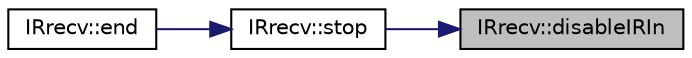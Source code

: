 digraph "IRrecv::disableIRIn"
{
 // LATEX_PDF_SIZE
  edge [fontname="Helvetica",fontsize="10",labelfontname="Helvetica",labelfontsize="10"];
  node [fontname="Helvetica",fontsize="10",shape=record];
  rankdir="RL";
  Node1 [label="IRrecv::disableIRIn",height=0.2,width=0.4,color="black", fillcolor="grey75", style="filled", fontcolor="black",tooltip=" "];
  Node1 -> Node2 [dir="back",color="midnightblue",fontsize="10",style="solid",fontname="Helvetica"];
  Node2 [label="IRrecv::stop",height=0.2,width=0.4,color="black", fillcolor="white", style="filled",URL="$group___receiving.html#gaadb62786cd826cd539683c03734e46fe",tooltip=" "];
  Node2 -> Node3 [dir="back",color="midnightblue",fontsize="10",style="solid",fontname="Helvetica"];
  Node3 [label="IRrecv::end",height=0.2,width=0.4,color="black", fillcolor="white", style="filled",URL="$group___receiving.html#ga8ffd22c2d4c6e93918d987a4b7c3ba5b",tooltip=" "];
}
